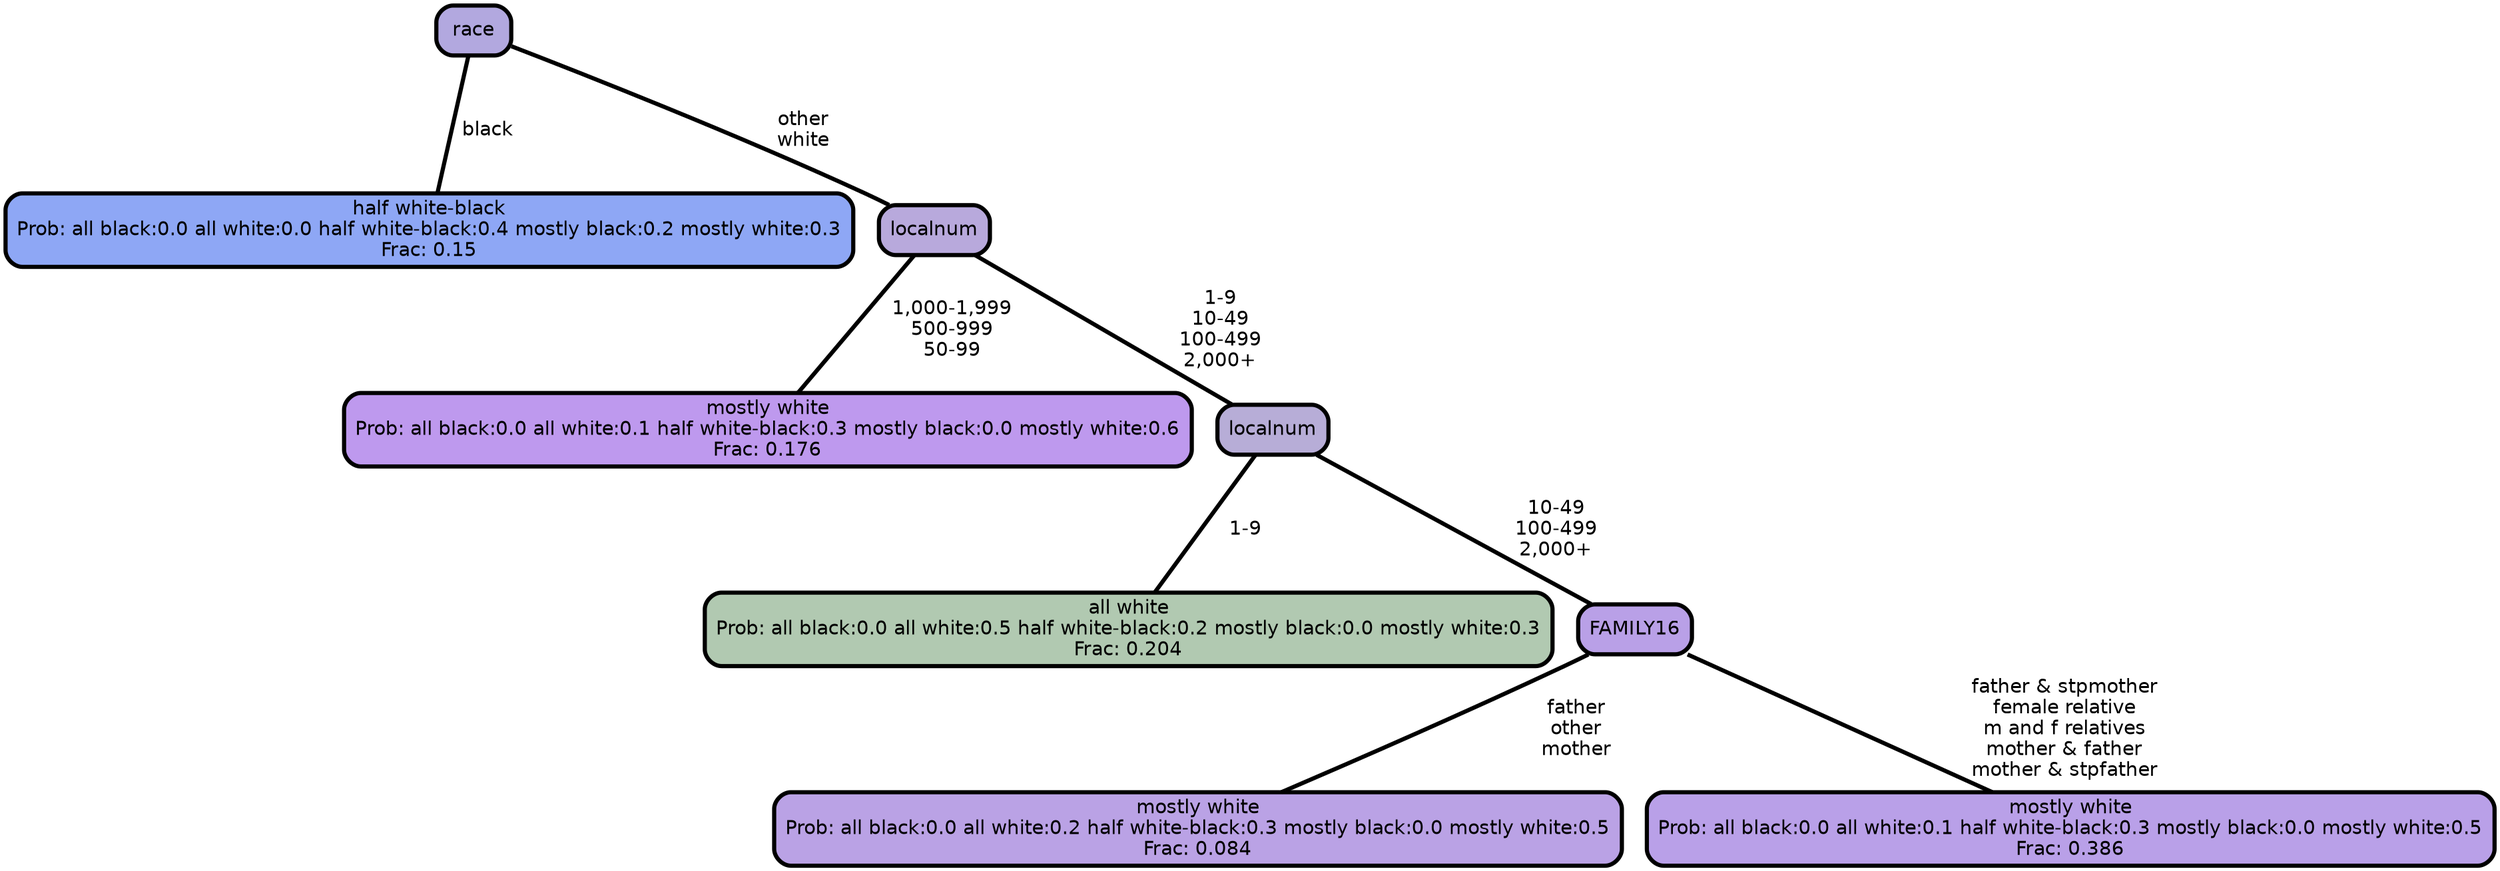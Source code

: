 graph Tree {
node [shape=box, style="filled, rounded",color="black",penwidth="3",fontcolor="black",                 fontname=helvetica] ;
graph [ranksep="0 equally", splines=straight,                 bgcolor=transparent, dpi=200] ;
edge [fontname=helvetica, color=black] ;
0 [label="half white-black
Prob: all black:0.0 all white:0.0 half white-black:0.4 mostly black:0.2 mostly white:0.3
Frac: 0.15", fillcolor="#8ea7f5"] ;
1 [label="race", fillcolor="#b2a8df"] ;
2 [label="mostly white
Prob: all black:0.0 all white:0.1 half white-black:0.3 mostly black:0.0 mostly white:0.6
Frac: 0.176", fillcolor="#be99ee"] ;
3 [label="localnum", fillcolor="#b8a9dc"] ;
4 [label="all white
Prob: all black:0.0 all white:0.5 half white-black:0.2 mostly black:0.0 mostly white:0.3
Frac: 0.204", fillcolor="#b1c9b1"] ;
5 [label="localnum", fillcolor="#b7add7"] ;
6 [label="mostly white
Prob: all black:0.0 all white:0.2 half white-black:0.3 mostly black:0.0 mostly white:0.5
Frac: 0.084", fillcolor="#baa2e5"] ;
7 [label="FAMILY16", fillcolor="#b9a0e7"] ;
8 [label="mostly white
Prob: all black:0.0 all white:0.1 half white-black:0.3 mostly black:0.0 mostly white:0.5
Frac: 0.386", fillcolor="#b9a0e8"] ;
1 -- 0 [label=" black",penwidth=3] ;
1 -- 3 [label=" other\n white",penwidth=3] ;
3 -- 2 [label=" 1,000-1,999\n 500-999\n 50-99",penwidth=3] ;
3 -- 5 [label=" 1-9\n 10-49\n 100-499\n 2,000+",penwidth=3] ;
5 -- 4 [label=" 1-9",penwidth=3] ;
5 -- 7 [label=" 10-49\n 100-499\n 2,000+",penwidth=3] ;
7 -- 6 [label=" father\n other\n mother",penwidth=3] ;
7 -- 8 [label=" father & stpmother\n female relative\n m and f relatives\n mother & father\n mother & stpfather",penwidth=3] ;
{rank = same;}}